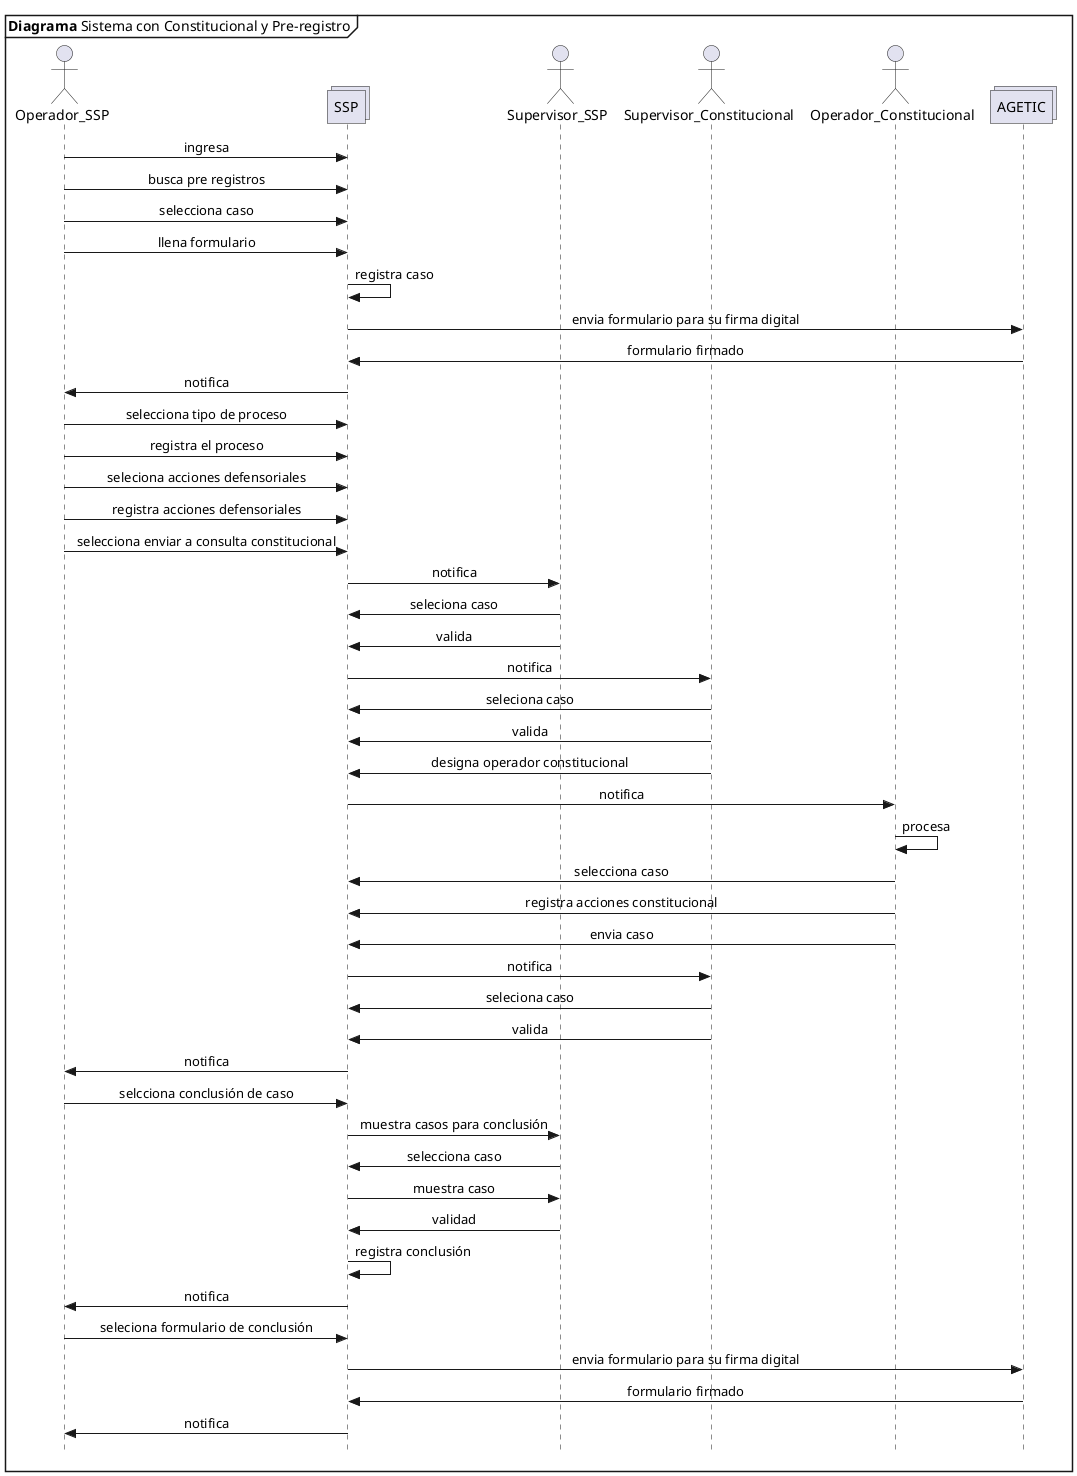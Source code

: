 @startuml Diagrama_Sistema
skinparam Style strictuml
skinparam SequenceMessageAlignment center

mainframe **Diagrama** Sistema con Constitucional y Pre-registro

actor Operador_SSP as opssp
collections SSP
actor Supervisor_SSP as supssp
actor Supervisor_Constitucional as supconsti
actor Operador_Constitucional as opconsti
collections AGETIC as agetic

opssp->SSP: ingresa
opssp->SSP: busca pre registros
opssp->SSP: selecciona caso
opssp->SSP: llena formulario
SSP->SSP: registra caso
SSP->agetic: envia formulario para su firma digital
agetic->SSP: formulario firmado 
SSP->opssp: notifica
opssp->SSP: selecciona tipo de proceso
opssp->SSP: registra el proceso
opssp->SSP: seleciona acciones defensoriales
opssp->SSP: registra acciones defensoriales
opssp->SSP: selecciona enviar a consulta constitucional
SSP->supssp: notifica
supssp->SSP: seleciona caso
supssp->SSP: valida
SSP->supconsti: notifica
supconsti->SSP: seleciona caso
supconsti->SSP: valida
supconsti->SSP: designa operador constitucional
SSP->opconsti: notifica
opconsti->opconsti: procesa
opconsti->SSP: selecciona caso
opconsti->SSP: registra acciones constitucional
opconsti->SSP: envia caso
SSP->supconsti: notifica
supconsti->SSP: seleciona caso
supconsti->SSP: valida
SSP->opssp: notifica
opssp->SSP: selcciona conclusión de caso
SSP->supssp: muestra casos para conclusión
supssp->SSP: selecciona caso
SSP->supssp: muestra caso
supssp->SSP: validad
SSP->SSP: registra conclusión
SSP->opssp: notifica
opssp->SSP: seleciona formulario de conclusión
SSP->agetic: envia formulario para su firma digital
agetic->SSP: formulario firmado
SSP->opssp: notifica

@enduml